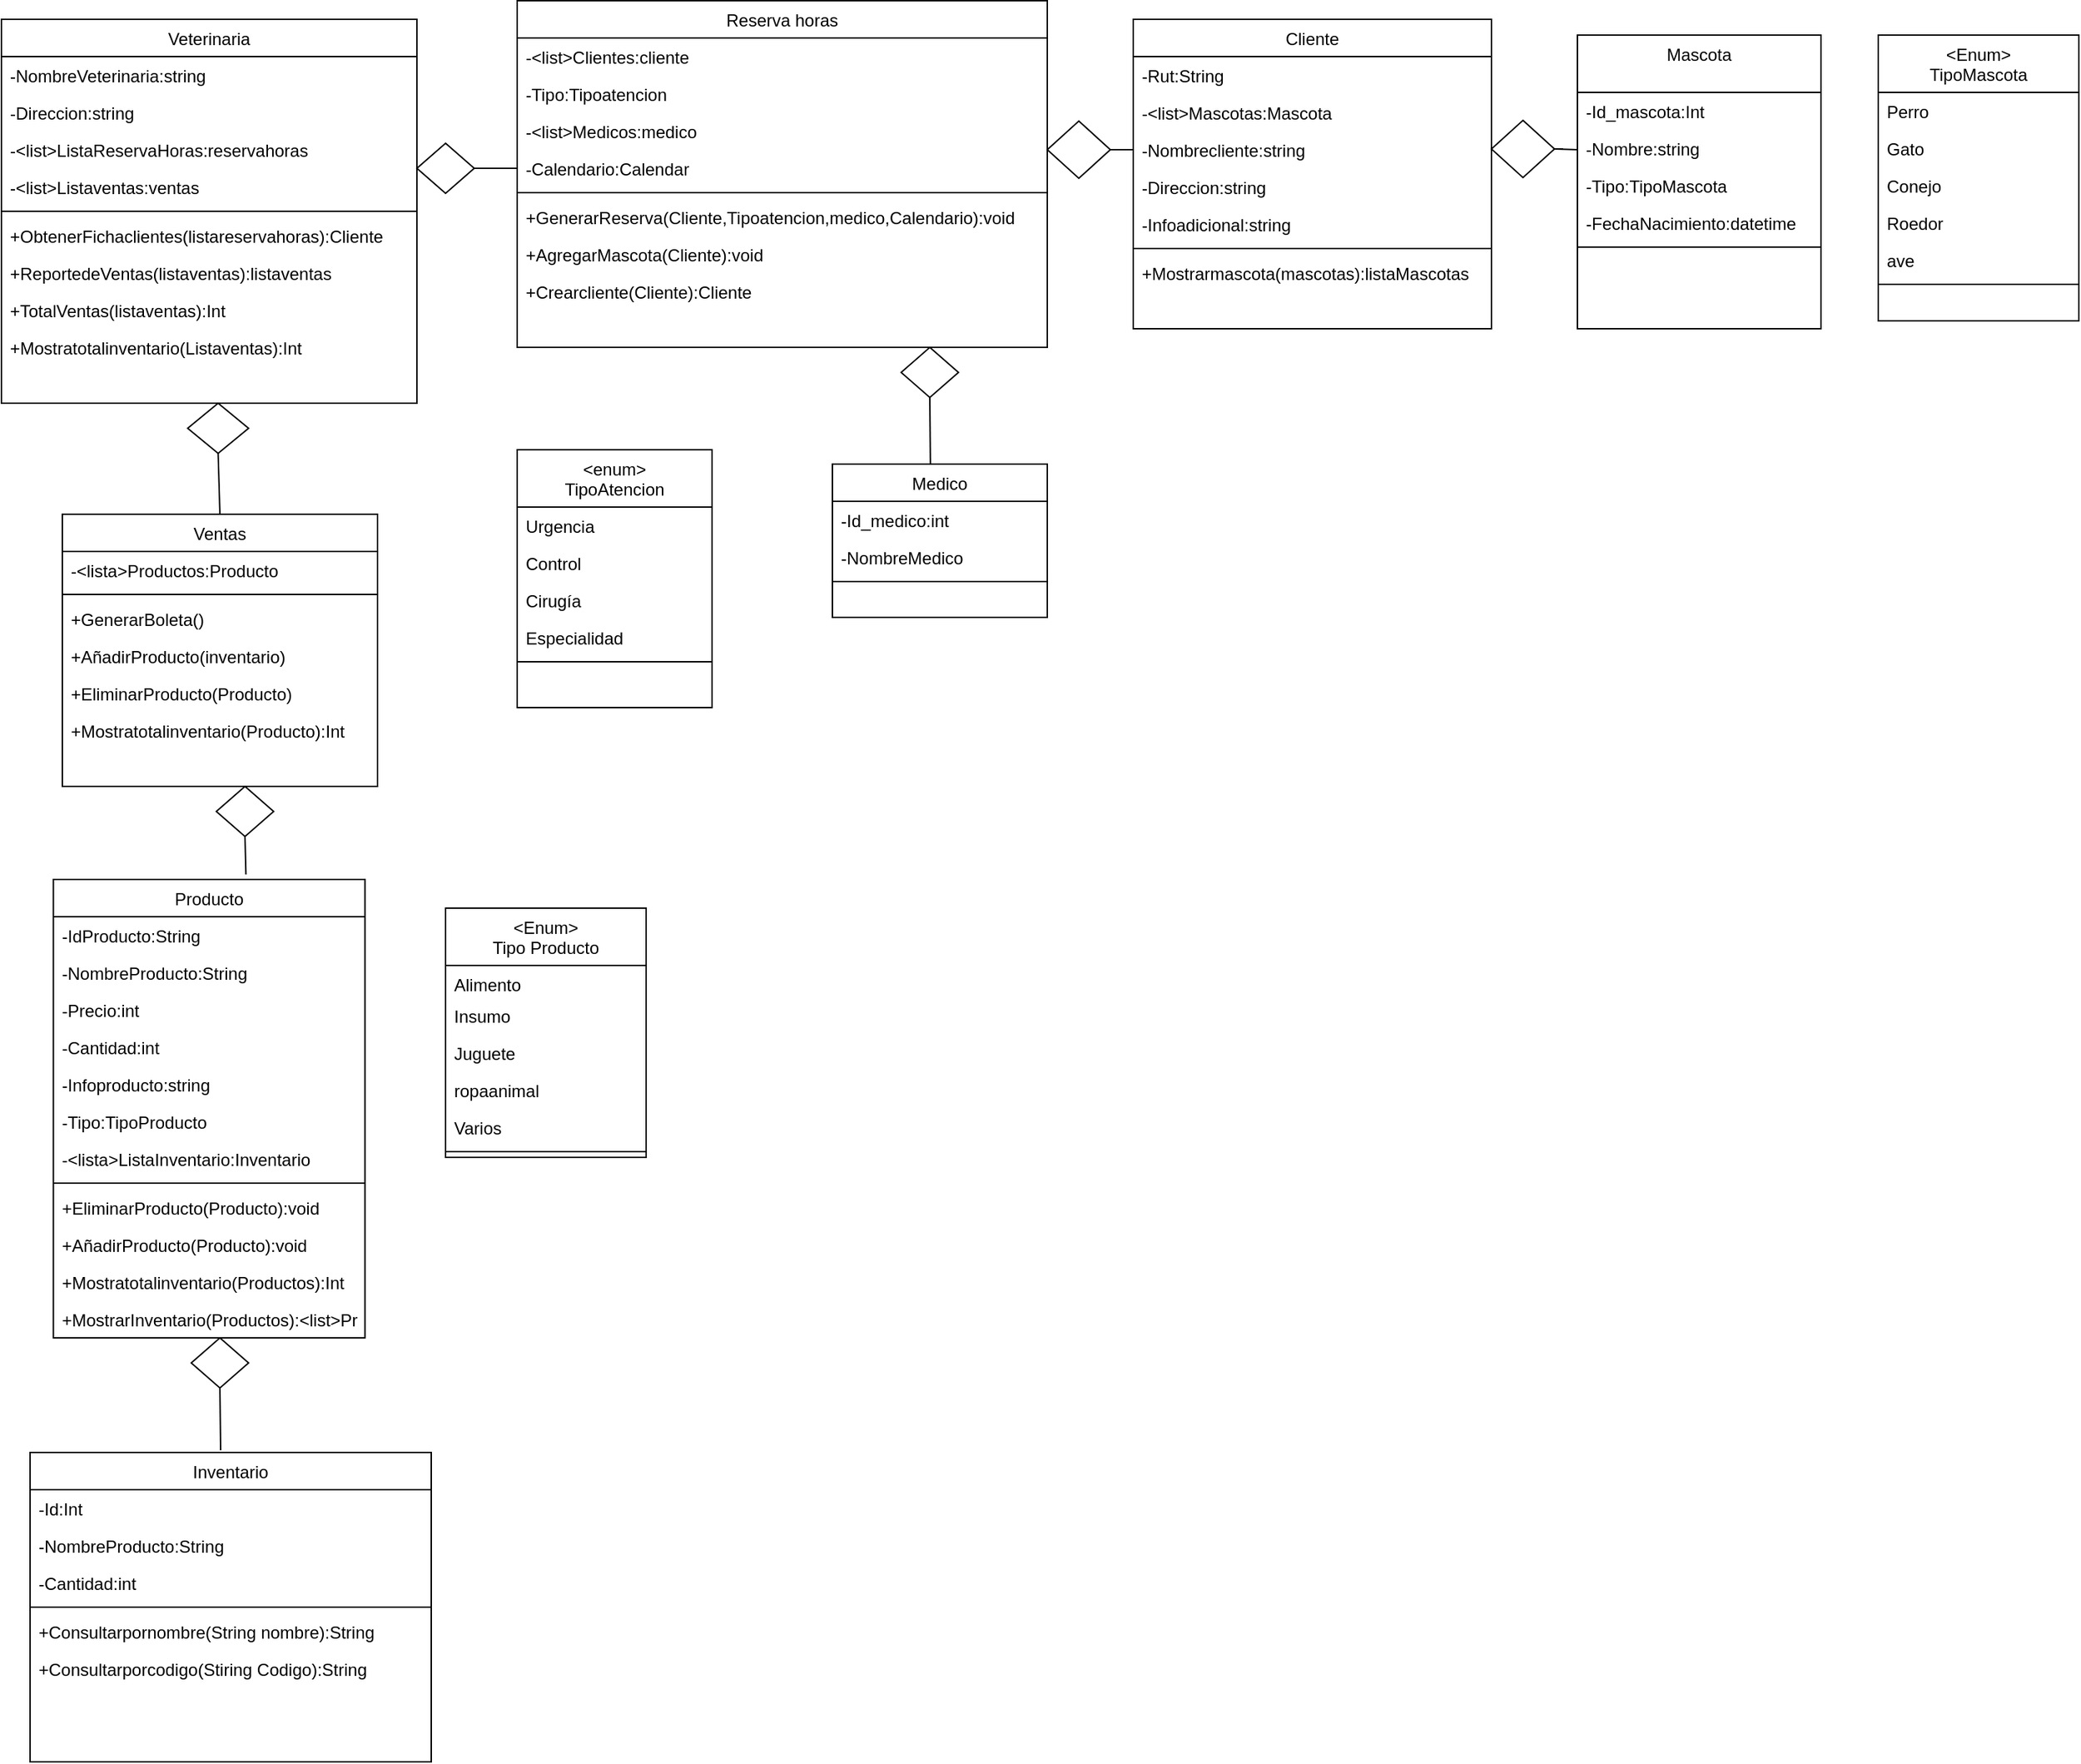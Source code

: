 <mxfile version="14.5.10" type="github">
  <diagram id="C5RBs43oDa-KdzZeNtuy" name="Page-1">
    <mxGraphModel dx="2500" dy="931" grid="1" gridSize="10" guides="1" tooltips="1" connect="1" arrows="1" fold="1" page="1" pageScale="1" pageWidth="827" pageHeight="1169" math="0" shadow="0">
      <root>
        <mxCell id="WIyWlLk6GJQsqaUBKTNV-0" />
        <mxCell id="WIyWlLk6GJQsqaUBKTNV-1" parent="WIyWlLk6GJQsqaUBKTNV-0" />
        <mxCell id="zkfFHV4jXpPFQw0GAbJ--17" value="Inventario" style="swimlane;fontStyle=0;align=center;verticalAlign=top;childLayout=stackLayout;horizontal=1;startSize=26;horizontalStack=0;resizeParent=1;resizeLast=0;collapsible=1;marginBottom=0;rounded=0;shadow=0;strokeWidth=1;" parent="WIyWlLk6GJQsqaUBKTNV-1" vertex="1">
          <mxGeometry x="-270" y="1020" width="280" height="216" as="geometry">
            <mxRectangle x="550" y="140" width="160" height="26" as="alternateBounds" />
          </mxGeometry>
        </mxCell>
        <mxCell id="Y-iIQc1QIP6CNmH4WDU5-37" value="-Id:Int&#xa;&#xa;&#xa;" style="text;align=left;verticalAlign=top;spacingLeft=4;spacingRight=4;overflow=hidden;rotatable=0;points=[[0,0.5],[1,0.5]];portConstraint=eastwest;" vertex="1" parent="zkfFHV4jXpPFQw0GAbJ--17">
          <mxGeometry y="26" width="280" height="26" as="geometry" />
        </mxCell>
        <mxCell id="pAXLsdDcCpIBpQRC8wqV-13" value="-NombreProducto:String&#xa;&#xa;&#xa;" style="text;align=left;verticalAlign=top;spacingLeft=4;spacingRight=4;overflow=hidden;rotatable=0;points=[[0,0.5],[1,0.5]];portConstraint=eastwest;" parent="zkfFHV4jXpPFQw0GAbJ--17" vertex="1">
          <mxGeometry y="52" width="280" height="26" as="geometry" />
        </mxCell>
        <mxCell id="Y-iIQc1QIP6CNmH4WDU5-36" value="-Cantidad:int&#xa;&#xa;&#xa;" style="text;align=left;verticalAlign=top;spacingLeft=4;spacingRight=4;overflow=hidden;rotatable=0;points=[[0,0.5],[1,0.5]];portConstraint=eastwest;" vertex="1" parent="zkfFHV4jXpPFQw0GAbJ--17">
          <mxGeometry y="78" width="280" height="26" as="geometry" />
        </mxCell>
        <mxCell id="zkfFHV4jXpPFQw0GAbJ--23" value="" style="line;html=1;strokeWidth=1;align=left;verticalAlign=middle;spacingTop=-1;spacingLeft=3;spacingRight=3;rotatable=0;labelPosition=right;points=[];portConstraint=eastwest;" parent="zkfFHV4jXpPFQw0GAbJ--17" vertex="1">
          <mxGeometry y="104" width="280" height="8" as="geometry" />
        </mxCell>
        <mxCell id="Y-iIQc1QIP6CNmH4WDU5-6" value="+Consultarpornombre(String nombre):String" style="text;align=left;verticalAlign=top;spacingLeft=4;spacingRight=4;overflow=hidden;rotatable=0;points=[[0,0.5],[1,0.5]];portConstraint=eastwest;" vertex="1" parent="zkfFHV4jXpPFQw0GAbJ--17">
          <mxGeometry y="112" width="280" height="26" as="geometry" />
        </mxCell>
        <mxCell id="Y-iIQc1QIP6CNmH4WDU5-7" value="+Consultarporcodigo(Stiring Codigo):String" style="text;align=left;verticalAlign=top;spacingLeft=4;spacingRight=4;overflow=hidden;rotatable=0;points=[[0,0.5],[1,0.5]];portConstraint=eastwest;" vertex="1" parent="zkfFHV4jXpPFQw0GAbJ--17">
          <mxGeometry y="138" width="280" height="26" as="geometry" />
        </mxCell>
        <mxCell id="pAXLsdDcCpIBpQRC8wqV-14" value="&lt;Enum&gt;&#xa;TipoMascota" style="swimlane;fontStyle=0;align=center;verticalAlign=top;childLayout=stackLayout;horizontal=1;startSize=40;horizontalStack=0;resizeParent=1;resizeLast=0;collapsible=1;marginBottom=0;rounded=0;shadow=0;strokeWidth=1;" parent="WIyWlLk6GJQsqaUBKTNV-1" vertex="1">
          <mxGeometry x="1020" y="30.5" width="140" height="199.5" as="geometry">
            <mxRectangle x="550" y="140" width="160" height="26" as="alternateBounds" />
          </mxGeometry>
        </mxCell>
        <mxCell id="pAXLsdDcCpIBpQRC8wqV-24" value="Perro" style="text;align=left;verticalAlign=top;spacingLeft=4;spacingRight=4;overflow=hidden;rotatable=0;points=[[0,0.5],[1,0.5]];portConstraint=eastwest;" parent="pAXLsdDcCpIBpQRC8wqV-14" vertex="1">
          <mxGeometry y="40" width="140" height="26" as="geometry" />
        </mxCell>
        <mxCell id="pAXLsdDcCpIBpQRC8wqV-25" value="Gato" style="text;align=left;verticalAlign=top;spacingLeft=4;spacingRight=4;overflow=hidden;rotatable=0;points=[[0,0.5],[1,0.5]];portConstraint=eastwest;" parent="pAXLsdDcCpIBpQRC8wqV-14" vertex="1">
          <mxGeometry y="66" width="140" height="26" as="geometry" />
        </mxCell>
        <mxCell id="pAXLsdDcCpIBpQRC8wqV-26" value="Conejo" style="text;align=left;verticalAlign=top;spacingLeft=4;spacingRight=4;overflow=hidden;rotatable=0;points=[[0,0.5],[1,0.5]];portConstraint=eastwest;" parent="pAXLsdDcCpIBpQRC8wqV-14" vertex="1">
          <mxGeometry y="92" width="140" height="26" as="geometry" />
        </mxCell>
        <mxCell id="pAXLsdDcCpIBpQRC8wqV-27" value="Roedor" style="text;align=left;verticalAlign=top;spacingLeft=4;spacingRight=4;overflow=hidden;rotatable=0;points=[[0,0.5],[1,0.5]];portConstraint=eastwest;" parent="pAXLsdDcCpIBpQRC8wqV-14" vertex="1">
          <mxGeometry y="118" width="140" height="26" as="geometry" />
        </mxCell>
        <mxCell id="pAXLsdDcCpIBpQRC8wqV-28" value="ave" style="text;align=left;verticalAlign=top;spacingLeft=4;spacingRight=4;overflow=hidden;rotatable=0;points=[[0,0.5],[1,0.5]];portConstraint=eastwest;" parent="pAXLsdDcCpIBpQRC8wqV-14" vertex="1">
          <mxGeometry y="144" width="140" height="26" as="geometry" />
        </mxCell>
        <mxCell id="pAXLsdDcCpIBpQRC8wqV-21" value="" style="line;html=1;strokeWidth=1;align=left;verticalAlign=middle;spacingTop=-1;spacingLeft=3;spacingRight=3;rotatable=0;labelPosition=right;points=[];portConstraint=eastwest;" parent="pAXLsdDcCpIBpQRC8wqV-14" vertex="1">
          <mxGeometry y="170" width="140" height="8" as="geometry" />
        </mxCell>
        <mxCell id="pAXLsdDcCpIBpQRC8wqV-29" value="Veterinaria" style="swimlane;fontStyle=0;align=center;verticalAlign=top;childLayout=stackLayout;horizontal=1;startSize=26;horizontalStack=0;resizeParent=1;resizeLast=0;collapsible=1;marginBottom=0;rounded=0;shadow=0;strokeWidth=1;" parent="WIyWlLk6GJQsqaUBKTNV-1" vertex="1">
          <mxGeometry x="-290" y="19.5" width="290" height="268" as="geometry">
            <mxRectangle x="550" y="140" width="160" height="26" as="alternateBounds" />
          </mxGeometry>
        </mxCell>
        <mxCell id="pAXLsdDcCpIBpQRC8wqV-30" value="-NombreVeterinaria:string" style="text;align=left;verticalAlign=top;spacingLeft=4;spacingRight=4;overflow=hidden;rotatable=0;points=[[0,0.5],[1,0.5]];portConstraint=eastwest;" parent="pAXLsdDcCpIBpQRC8wqV-29" vertex="1">
          <mxGeometry y="26" width="290" height="26" as="geometry" />
        </mxCell>
        <mxCell id="pAXLsdDcCpIBpQRC8wqV-34" value="-Direccion:string" style="text;align=left;verticalAlign=top;spacingLeft=4;spacingRight=4;overflow=hidden;rotatable=0;points=[[0,0.5],[1,0.5]];portConstraint=eastwest;rounded=0;shadow=0;html=0;" parent="pAXLsdDcCpIBpQRC8wqV-29" vertex="1">
          <mxGeometry y="52" width="290" height="26" as="geometry" />
        </mxCell>
        <mxCell id="Laql4It3-vyIXYwrqMl--0" value="-&lt;list&gt;ListaReservaHoras:reservahoras" style="text;align=left;verticalAlign=top;spacingLeft=4;spacingRight=4;overflow=hidden;rotatable=0;points=[[0,0.5],[1,0.5]];portConstraint=eastwest;" parent="pAXLsdDcCpIBpQRC8wqV-29" vertex="1">
          <mxGeometry y="78" width="290" height="26" as="geometry" />
        </mxCell>
        <mxCell id="Y-iIQc1QIP6CNmH4WDU5-12" value="-&lt;list&gt;Listaventas:ventas" style="text;align=left;verticalAlign=top;spacingLeft=4;spacingRight=4;overflow=hidden;rotatable=0;points=[[0,0.5],[1,0.5]];portConstraint=eastwest;" vertex="1" parent="pAXLsdDcCpIBpQRC8wqV-29">
          <mxGeometry y="104" width="290" height="26" as="geometry" />
        </mxCell>
        <mxCell id="pAXLsdDcCpIBpQRC8wqV-36" value="" style="line;html=1;strokeWidth=1;align=left;verticalAlign=middle;spacingTop=-1;spacingLeft=3;spacingRight=3;rotatable=0;labelPosition=right;points=[];portConstraint=eastwest;" parent="pAXLsdDcCpIBpQRC8wqV-29" vertex="1">
          <mxGeometry y="130" width="290" height="8" as="geometry" />
        </mxCell>
        <mxCell id="pAXLsdDcCpIBpQRC8wqV-37" value="+ObtenerFichaclientes(listareservahoras):Cliente" style="text;align=left;verticalAlign=top;spacingLeft=4;spacingRight=4;overflow=hidden;rotatable=0;points=[[0,0.5],[1,0.5]];portConstraint=eastwest;" parent="pAXLsdDcCpIBpQRC8wqV-29" vertex="1">
          <mxGeometry y="138" width="290" height="26" as="geometry" />
        </mxCell>
        <mxCell id="pAXLsdDcCpIBpQRC8wqV-38" value="+ReportedeVentas(listaventas):listaventas" style="text;align=left;verticalAlign=top;spacingLeft=4;spacingRight=4;overflow=hidden;rotatable=0;points=[[0,0.5],[1,0.5]];portConstraint=eastwest;" parent="pAXLsdDcCpIBpQRC8wqV-29" vertex="1">
          <mxGeometry y="164" width="290" height="26" as="geometry" />
        </mxCell>
        <mxCell id="Y-iIQc1QIP6CNmH4WDU5-21" value="+TotalVentas(listaventas):Int" style="text;align=left;verticalAlign=top;spacingLeft=4;spacingRight=4;overflow=hidden;rotatable=0;points=[[0,0.5],[1,0.5]];portConstraint=eastwest;" vertex="1" parent="pAXLsdDcCpIBpQRC8wqV-29">
          <mxGeometry y="190" width="290" height="26" as="geometry" />
        </mxCell>
        <mxCell id="Y-iIQc1QIP6CNmH4WDU5-24" value="+Mostratotalinventario(Listaventas):Int " style="text;align=left;verticalAlign=top;spacingLeft=4;spacingRight=4;overflow=hidden;rotatable=0;points=[[0,0.5],[1,0.5]];portConstraint=eastwest;" vertex="1" parent="pAXLsdDcCpIBpQRC8wqV-29">
          <mxGeometry y="216" width="290" height="26" as="geometry" />
        </mxCell>
        <mxCell id="pAXLsdDcCpIBpQRC8wqV-39" value="Cliente" style="swimlane;fontStyle=0;align=center;verticalAlign=top;childLayout=stackLayout;horizontal=1;startSize=26;horizontalStack=0;resizeParent=1;resizeLast=0;collapsible=1;marginBottom=0;rounded=0;shadow=0;strokeWidth=1;" parent="WIyWlLk6GJQsqaUBKTNV-1" vertex="1">
          <mxGeometry x="500" y="19.5" width="250" height="216" as="geometry">
            <mxRectangle x="550" y="140" width="160" height="26" as="alternateBounds" />
          </mxGeometry>
        </mxCell>
        <mxCell id="pAXLsdDcCpIBpQRC8wqV-42" value="-Rut:String" style="text;align=left;verticalAlign=top;spacingLeft=4;spacingRight=4;overflow=hidden;rotatable=0;points=[[0,0.5],[1,0.5]];portConstraint=eastwest;rounded=0;shadow=0;html=0;" parent="pAXLsdDcCpIBpQRC8wqV-39" vertex="1">
          <mxGeometry y="26" width="250" height="26" as="geometry" />
        </mxCell>
        <mxCell id="pAXLsdDcCpIBpQRC8wqV-41" value="-&lt;list&gt;Mascotas:Mascota" style="text;align=left;verticalAlign=top;spacingLeft=4;spacingRight=4;overflow=hidden;rotatable=0;points=[[0,0.5],[1,0.5]];portConstraint=eastwest;" parent="pAXLsdDcCpIBpQRC8wqV-39" vertex="1">
          <mxGeometry y="52" width="250" height="26" as="geometry" />
        </mxCell>
        <mxCell id="pAXLsdDcCpIBpQRC8wqV-40" value="-Nombrecliente:string" style="text;align=left;verticalAlign=top;spacingLeft=4;spacingRight=4;overflow=hidden;rotatable=0;points=[[0,0.5],[1,0.5]];portConstraint=eastwest;" parent="pAXLsdDcCpIBpQRC8wqV-39" vertex="1">
          <mxGeometry y="78" width="250" height="26" as="geometry" />
        </mxCell>
        <mxCell id="pAXLsdDcCpIBpQRC8wqV-44" value="-Direccion:string" style="text;align=left;verticalAlign=top;spacingLeft=4;spacingRight=4;overflow=hidden;rotatable=0;points=[[0,0.5],[1,0.5]];portConstraint=eastwest;rounded=0;shadow=0;html=0;" parent="pAXLsdDcCpIBpQRC8wqV-39" vertex="1">
          <mxGeometry y="104" width="250" height="26" as="geometry" />
        </mxCell>
        <mxCell id="pAXLsdDcCpIBpQRC8wqV-45" value="-Infoadicional:string" style="text;align=left;verticalAlign=top;spacingLeft=4;spacingRight=4;overflow=hidden;rotatable=0;points=[[0,0.5],[1,0.5]];portConstraint=eastwest;rounded=0;shadow=0;html=0;" parent="pAXLsdDcCpIBpQRC8wqV-39" vertex="1">
          <mxGeometry y="130" width="250" height="26" as="geometry" />
        </mxCell>
        <mxCell id="pAXLsdDcCpIBpQRC8wqV-46" value="" style="line;html=1;strokeWidth=1;align=left;verticalAlign=middle;spacingTop=-1;spacingLeft=3;spacingRight=3;rotatable=0;labelPosition=right;points=[];portConstraint=eastwest;" parent="pAXLsdDcCpIBpQRC8wqV-39" vertex="1">
          <mxGeometry y="156" width="250" height="8" as="geometry" />
        </mxCell>
        <mxCell id="pAXLsdDcCpIBpQRC8wqV-48" value="+Mostrarmascota(mascotas):listaMascotas" style="text;align=left;verticalAlign=top;spacingLeft=4;spacingRight=4;overflow=hidden;rotatable=0;points=[[0,0.5],[1,0.5]];portConstraint=eastwest;" parent="pAXLsdDcCpIBpQRC8wqV-39" vertex="1">
          <mxGeometry y="164" width="250" height="26" as="geometry" />
        </mxCell>
        <mxCell id="pAXLsdDcCpIBpQRC8wqV-52" value="Mascota" style="swimlane;fontStyle=0;align=center;verticalAlign=top;childLayout=stackLayout;horizontal=1;startSize=40;horizontalStack=0;resizeParent=1;resizeLast=0;collapsible=1;marginBottom=0;rounded=0;shadow=0;strokeWidth=1;" parent="WIyWlLk6GJQsqaUBKTNV-1" vertex="1">
          <mxGeometry x="810" y="30.5" width="170" height="205" as="geometry">
            <mxRectangle x="550" y="140" width="160" height="26" as="alternateBounds" />
          </mxGeometry>
        </mxCell>
        <mxCell id="Y-iIQc1QIP6CNmH4WDU5-19" value="-Id_mascota:Int" style="text;align=left;verticalAlign=top;spacingLeft=4;spacingRight=4;overflow=hidden;rotatable=0;points=[[0,0.5],[1,0.5]];portConstraint=eastwest;" vertex="1" parent="pAXLsdDcCpIBpQRC8wqV-52">
          <mxGeometry y="40" width="170" height="26" as="geometry" />
        </mxCell>
        <mxCell id="pAXLsdDcCpIBpQRC8wqV-53" value="-Nombre:string" style="text;align=left;verticalAlign=top;spacingLeft=4;spacingRight=4;overflow=hidden;rotatable=0;points=[[0,0.5],[1,0.5]];portConstraint=eastwest;" parent="pAXLsdDcCpIBpQRC8wqV-52" vertex="1">
          <mxGeometry y="66" width="170" height="26" as="geometry" />
        </mxCell>
        <mxCell id="pAXLsdDcCpIBpQRC8wqV-54" value="-Tipo:TipoMascota" style="text;align=left;verticalAlign=top;spacingLeft=4;spacingRight=4;overflow=hidden;rotatable=0;points=[[0,0.5],[1,0.5]];portConstraint=eastwest;" parent="pAXLsdDcCpIBpQRC8wqV-52" vertex="1">
          <mxGeometry y="92" width="170" height="26" as="geometry" />
        </mxCell>
        <mxCell id="pAXLsdDcCpIBpQRC8wqV-56" value="-FechaNacimiento:datetime" style="text;align=left;verticalAlign=top;spacingLeft=4;spacingRight=4;overflow=hidden;rotatable=0;points=[[0,0.5],[1,0.5]];portConstraint=eastwest;" parent="pAXLsdDcCpIBpQRC8wqV-52" vertex="1">
          <mxGeometry y="118" width="170" height="26" as="geometry" />
        </mxCell>
        <mxCell id="pAXLsdDcCpIBpQRC8wqV-58" value="" style="line;html=1;strokeWidth=1;align=left;verticalAlign=middle;spacingTop=-1;spacingLeft=3;spacingRight=3;rotatable=0;labelPosition=right;points=[];portConstraint=eastwest;" parent="pAXLsdDcCpIBpQRC8wqV-52" vertex="1">
          <mxGeometry y="144" width="170" height="8" as="geometry" />
        </mxCell>
        <mxCell id="9S0mu8tdKpRcVwKUyl3U-0" value="" style="rhombus;whiteSpace=wrap;html=1;" parent="WIyWlLk6GJQsqaUBKTNV-1" vertex="1">
          <mxGeometry x="-160" y="287.5" width="42.5" height="35" as="geometry" />
        </mxCell>
        <mxCell id="9S0mu8tdKpRcVwKUyl3U-2" value="" style="endArrow=none;html=1;entryX=0.5;entryY=1;entryDx=0;entryDy=0;exitX=0.5;exitY=0;exitDx=0;exitDy=0;" parent="WIyWlLk6GJQsqaUBKTNV-1" target="9S0mu8tdKpRcVwKUyl3U-0" edge="1" source="Laql4It3-vyIXYwrqMl--5">
          <mxGeometry width="50" height="50" relative="1" as="geometry">
            <mxPoint x="95" y="310" as="sourcePoint" />
            <mxPoint x="150" y="310" as="targetPoint" />
          </mxGeometry>
        </mxCell>
        <mxCell id="9S0mu8tdKpRcVwKUyl3U-3" value="Producto" style="swimlane;fontStyle=0;align=center;verticalAlign=top;childLayout=stackLayout;horizontal=1;startSize=26;horizontalStack=0;resizeParent=1;resizeLast=0;collapsible=1;marginBottom=0;rounded=0;shadow=0;strokeWidth=1;" parent="WIyWlLk6GJQsqaUBKTNV-1" vertex="1">
          <mxGeometry x="-253.75" y="620" width="217.5" height="320" as="geometry">
            <mxRectangle x="550" y="140" width="160" height="26" as="alternateBounds" />
          </mxGeometry>
        </mxCell>
        <mxCell id="9S0mu8tdKpRcVwKUyl3U-4" value="-IdProducto:String" style="text;align=left;verticalAlign=top;spacingLeft=4;spacingRight=4;overflow=hidden;rotatable=0;points=[[0,0.5],[1,0.5]];portConstraint=eastwest;" parent="9S0mu8tdKpRcVwKUyl3U-3" vertex="1">
          <mxGeometry y="26" width="217.5" height="26" as="geometry" />
        </mxCell>
        <mxCell id="9S0mu8tdKpRcVwKUyl3U-10" value="-NombreProducto:String" style="text;align=left;verticalAlign=top;spacingLeft=4;spacingRight=4;overflow=hidden;rotatable=0;points=[[0,0.5],[1,0.5]];portConstraint=eastwest;" parent="9S0mu8tdKpRcVwKUyl3U-3" vertex="1">
          <mxGeometry y="52" width="217.5" height="26" as="geometry" />
        </mxCell>
        <mxCell id="Laql4It3-vyIXYwrqMl--9" value="-Precio:int" style="text;align=left;verticalAlign=top;spacingLeft=4;spacingRight=4;overflow=hidden;rotatable=0;points=[[0,0.5],[1,0.5]];portConstraint=eastwest;" parent="9S0mu8tdKpRcVwKUyl3U-3" vertex="1">
          <mxGeometry y="78" width="217.5" height="26" as="geometry" />
        </mxCell>
        <mxCell id="9S0mu8tdKpRcVwKUyl3U-11" value="-Cantidad:int" style="text;align=left;verticalAlign=top;spacingLeft=4;spacingRight=4;overflow=hidden;rotatable=0;points=[[0,0.5],[1,0.5]];portConstraint=eastwest;" parent="9S0mu8tdKpRcVwKUyl3U-3" vertex="1">
          <mxGeometry y="104" width="217.5" height="26" as="geometry" />
        </mxCell>
        <mxCell id="9S0mu8tdKpRcVwKUyl3U-27" value="-Infoproducto:string" style="text;align=left;verticalAlign=top;spacingLeft=4;spacingRight=4;overflow=hidden;rotatable=0;points=[[0,0.5],[1,0.5]];portConstraint=eastwest;" parent="9S0mu8tdKpRcVwKUyl3U-3" vertex="1">
          <mxGeometry y="130" width="217.5" height="26" as="geometry" />
        </mxCell>
        <mxCell id="9S0mu8tdKpRcVwKUyl3U-12" value="-Tipo:TipoProducto" style="text;align=left;verticalAlign=top;spacingLeft=4;spacingRight=4;overflow=hidden;rotatable=0;points=[[0,0.5],[1,0.5]];portConstraint=eastwest;" parent="9S0mu8tdKpRcVwKUyl3U-3" vertex="1">
          <mxGeometry y="156" width="217.5" height="26" as="geometry" />
        </mxCell>
        <mxCell id="Y-iIQc1QIP6CNmH4WDU5-26" value="-&lt;lista&gt;ListaInventario:Inventario" style="text;align=left;verticalAlign=top;spacingLeft=4;spacingRight=4;overflow=hidden;rotatable=0;points=[[0,0.5],[1,0.5]];portConstraint=eastwest;" vertex="1" parent="9S0mu8tdKpRcVwKUyl3U-3">
          <mxGeometry y="182" width="217.5" height="26" as="geometry" />
        </mxCell>
        <mxCell id="9S0mu8tdKpRcVwKUyl3U-5" value="" style="line;html=1;strokeWidth=1;align=left;verticalAlign=middle;spacingTop=-1;spacingLeft=3;spacingRight=3;rotatable=0;labelPosition=right;points=[];portConstraint=eastwest;" parent="9S0mu8tdKpRcVwKUyl3U-3" vertex="1">
          <mxGeometry y="208" width="217.5" height="8" as="geometry" />
        </mxCell>
        <mxCell id="Y-iIQc1QIP6CNmH4WDU5-27" value="+EliminarProducto(Producto):void" style="text;align=left;verticalAlign=top;spacingLeft=4;spacingRight=4;overflow=hidden;rotatable=0;points=[[0,0.5],[1,0.5]];portConstraint=eastwest;" vertex="1" parent="9S0mu8tdKpRcVwKUyl3U-3">
          <mxGeometry y="216" width="217.5" height="26" as="geometry" />
        </mxCell>
        <mxCell id="Y-iIQc1QIP6CNmH4WDU5-28" value="+AñadirProducto(Producto):void" style="text;align=left;verticalAlign=top;spacingLeft=4;spacingRight=4;overflow=hidden;rotatable=0;points=[[0,0.5],[1,0.5]];portConstraint=eastwest;" vertex="1" parent="9S0mu8tdKpRcVwKUyl3U-3">
          <mxGeometry y="242" width="217.5" height="26" as="geometry" />
        </mxCell>
        <mxCell id="Y-iIQc1QIP6CNmH4WDU5-38" value="+Mostratotalinventario(Productos):Int " style="text;align=left;verticalAlign=top;spacingLeft=4;spacingRight=4;overflow=hidden;rotatable=0;points=[[0,0.5],[1,0.5]];portConstraint=eastwest;" vertex="1" parent="9S0mu8tdKpRcVwKUyl3U-3">
          <mxGeometry y="268" width="217.5" height="26" as="geometry" />
        </mxCell>
        <mxCell id="Y-iIQc1QIP6CNmH4WDU5-8" value="+MostrarInventario(Productos):&lt;list&gt;Productos" style="text;align=left;verticalAlign=top;spacingLeft=4;spacingRight=4;overflow=hidden;rotatable=0;points=[[0,0.5],[1,0.5]];portConstraint=eastwest;" vertex="1" parent="9S0mu8tdKpRcVwKUyl3U-3">
          <mxGeometry y="294" width="217.5" height="26" as="geometry" />
        </mxCell>
        <mxCell id="9S0mu8tdKpRcVwKUyl3U-7" value="" style="rhombus;whiteSpace=wrap;html=1;" parent="WIyWlLk6GJQsqaUBKTNV-1" vertex="1">
          <mxGeometry y="106" width="40" height="35" as="geometry" />
        </mxCell>
        <mxCell id="9S0mu8tdKpRcVwKUyl3U-9" value="" style="endArrow=none;html=1;exitX=1;exitY=0.5;exitDx=0;exitDy=0;entryX=0;entryY=0.5;entryDx=0;entryDy=0;" parent="WIyWlLk6GJQsqaUBKTNV-1" source="9S0mu8tdKpRcVwKUyl3U-7" edge="1" target="9S0mu8tdKpRcVwKUyl3U-58">
          <mxGeometry width="50" height="50" relative="1" as="geometry">
            <mxPoint x="230" y="160" as="sourcePoint" />
            <mxPoint x="290" y="123.5" as="targetPoint" />
          </mxGeometry>
        </mxCell>
        <mxCell id="9S0mu8tdKpRcVwKUyl3U-13" value="" style="rhombus;whiteSpace=wrap;html=1;" parent="WIyWlLk6GJQsqaUBKTNV-1" vertex="1">
          <mxGeometry x="-140" y="555" width="40" height="35" as="geometry" />
        </mxCell>
        <mxCell id="9S0mu8tdKpRcVwKUyl3U-18" value="&lt;Enum&gt;&#xa;Tipo Producto" style="swimlane;fontStyle=0;align=center;verticalAlign=top;childLayout=stackLayout;horizontal=1;startSize=40;horizontalStack=0;resizeParent=1;resizeLast=0;collapsible=1;marginBottom=0;rounded=0;shadow=0;strokeWidth=1;" parent="WIyWlLk6GJQsqaUBKTNV-1" vertex="1">
          <mxGeometry x="20" y="640" width="140" height="174" as="geometry">
            <mxRectangle x="550" y="140" width="160" height="26" as="alternateBounds" />
          </mxGeometry>
        </mxCell>
        <mxCell id="9S0mu8tdKpRcVwKUyl3U-20" value="Alimento" style="text;align=left;verticalAlign=top;spacingLeft=4;spacingRight=4;overflow=hidden;rotatable=0;points=[[0,0.5],[1,0.5]];portConstraint=eastwest;" parent="9S0mu8tdKpRcVwKUyl3U-18" vertex="1">
          <mxGeometry y="40" width="140" height="22" as="geometry" />
        </mxCell>
        <mxCell id="9S0mu8tdKpRcVwKUyl3U-21" value="Insumo" style="text;align=left;verticalAlign=top;spacingLeft=4;spacingRight=4;overflow=hidden;rotatable=0;points=[[0,0.5],[1,0.5]];portConstraint=eastwest;" parent="9S0mu8tdKpRcVwKUyl3U-18" vertex="1">
          <mxGeometry y="62" width="140" height="26" as="geometry" />
        </mxCell>
        <mxCell id="9S0mu8tdKpRcVwKUyl3U-22" value="Juguete" style="text;align=left;verticalAlign=top;spacingLeft=4;spacingRight=4;overflow=hidden;rotatable=0;points=[[0,0.5],[1,0.5]];portConstraint=eastwest;" parent="9S0mu8tdKpRcVwKUyl3U-18" vertex="1">
          <mxGeometry y="88" width="140" height="26" as="geometry" />
        </mxCell>
        <mxCell id="9S0mu8tdKpRcVwKUyl3U-23" value="ropaanimal&#xa;" style="text;align=left;verticalAlign=top;spacingLeft=4;spacingRight=4;overflow=hidden;rotatable=0;points=[[0,0.5],[1,0.5]];portConstraint=eastwest;" parent="9S0mu8tdKpRcVwKUyl3U-18" vertex="1">
          <mxGeometry y="114" width="140" height="26" as="geometry" />
        </mxCell>
        <mxCell id="Laql4It3-vyIXYwrqMl--10" value="Varios" style="text;align=left;verticalAlign=top;spacingLeft=4;spacingRight=4;overflow=hidden;rotatable=0;points=[[0,0.5],[1,0.5]];portConstraint=eastwest;" parent="9S0mu8tdKpRcVwKUyl3U-18" vertex="1">
          <mxGeometry y="140" width="140" height="26" as="geometry" />
        </mxCell>
        <mxCell id="9S0mu8tdKpRcVwKUyl3U-24" value="" style="line;html=1;strokeWidth=1;align=left;verticalAlign=middle;spacingTop=-1;spacingLeft=3;spacingRight=3;rotatable=0;labelPosition=right;points=[];portConstraint=eastwest;" parent="9S0mu8tdKpRcVwKUyl3U-18" vertex="1">
          <mxGeometry y="166" width="140" height="8" as="geometry" />
        </mxCell>
        <mxCell id="9S0mu8tdKpRcVwKUyl3U-28" value="Reserva horas" style="swimlane;fontStyle=0;align=center;verticalAlign=top;childLayout=stackLayout;horizontal=1;startSize=26;horizontalStack=0;resizeParent=1;resizeLast=0;collapsible=1;marginBottom=0;rounded=0;shadow=0;strokeWidth=1;" parent="WIyWlLk6GJQsqaUBKTNV-1" vertex="1">
          <mxGeometry x="70" y="6.5" width="370" height="242" as="geometry">
            <mxRectangle x="550" y="140" width="160" height="26" as="alternateBounds" />
          </mxGeometry>
        </mxCell>
        <mxCell id="9S0mu8tdKpRcVwKUyl3U-29" value="-&lt;list&gt;Clientes:cliente" style="text;align=left;verticalAlign=top;spacingLeft=4;spacingRight=4;overflow=hidden;rotatable=0;points=[[0,0.5],[1,0.5]];portConstraint=eastwest;" parent="9S0mu8tdKpRcVwKUyl3U-28" vertex="1">
          <mxGeometry y="26" width="370" height="26" as="geometry" />
        </mxCell>
        <mxCell id="9S0mu8tdKpRcVwKUyl3U-31" value="-Tipo:Tipoatencion" style="text;align=left;verticalAlign=top;spacingLeft=4;spacingRight=4;overflow=hidden;rotatable=0;points=[[0,0.5],[1,0.5]];portConstraint=eastwest;rounded=0;shadow=0;html=0;" parent="9S0mu8tdKpRcVwKUyl3U-28" vertex="1">
          <mxGeometry y="52" width="370" height="26" as="geometry" />
        </mxCell>
        <mxCell id="9S0mu8tdKpRcVwKUyl3U-32" value="-&lt;list&gt;Medicos:medico" style="text;align=left;verticalAlign=top;spacingLeft=4;spacingRight=4;overflow=hidden;rotatable=0;points=[[0,0.5],[1,0.5]];portConstraint=eastwest;rounded=0;shadow=0;html=0;" parent="9S0mu8tdKpRcVwKUyl3U-28" vertex="1">
          <mxGeometry y="78" width="370" height="26" as="geometry" />
        </mxCell>
        <mxCell id="9S0mu8tdKpRcVwKUyl3U-58" value="-Calendario:Calendar" style="text;align=left;verticalAlign=top;spacingLeft=4;spacingRight=4;overflow=hidden;rotatable=0;points=[[0,0.5],[1,0.5]];portConstraint=eastwest;rounded=0;shadow=0;html=0;" parent="9S0mu8tdKpRcVwKUyl3U-28" vertex="1">
          <mxGeometry y="104" width="370" height="26" as="geometry" />
        </mxCell>
        <mxCell id="9S0mu8tdKpRcVwKUyl3U-34" value="" style="line;html=1;strokeWidth=1;align=left;verticalAlign=middle;spacingTop=-1;spacingLeft=3;spacingRight=3;rotatable=0;labelPosition=right;points=[];portConstraint=eastwest;" parent="9S0mu8tdKpRcVwKUyl3U-28" vertex="1">
          <mxGeometry y="130" width="370" height="8" as="geometry" />
        </mxCell>
        <mxCell id="9S0mu8tdKpRcVwKUyl3U-35" value="+GenerarReserva(Cliente,Tipoatencion,medico,Calendario):void" style="text;align=left;verticalAlign=top;spacingLeft=4;spacingRight=4;overflow=hidden;rotatable=0;points=[[0,0.5],[1,0.5]];portConstraint=eastwest;" parent="9S0mu8tdKpRcVwKUyl3U-28" vertex="1">
          <mxGeometry y="138" width="370" height="26" as="geometry" />
        </mxCell>
        <mxCell id="9S0mu8tdKpRcVwKUyl3U-36" value="+AgregarMascota(Cliente):void" style="text;align=left;verticalAlign=top;spacingLeft=4;spacingRight=4;overflow=hidden;rotatable=0;points=[[0,0.5],[1,0.5]];portConstraint=eastwest;" parent="9S0mu8tdKpRcVwKUyl3U-28" vertex="1">
          <mxGeometry y="164" width="370" height="26" as="geometry" />
        </mxCell>
        <mxCell id="Y-iIQc1QIP6CNmH4WDU5-39" value="+Crearcliente(Cliente):Cliente" style="text;align=left;verticalAlign=top;spacingLeft=4;spacingRight=4;overflow=hidden;rotatable=0;points=[[0,0.5],[1,0.5]];portConstraint=eastwest;" vertex="1" parent="9S0mu8tdKpRcVwKUyl3U-28">
          <mxGeometry y="190" width="370" height="26" as="geometry" />
        </mxCell>
        <mxCell id="9S0mu8tdKpRcVwKUyl3U-37" value="Medico" style="swimlane;fontStyle=0;align=center;verticalAlign=top;childLayout=stackLayout;horizontal=1;startSize=26;horizontalStack=0;resizeParent=1;resizeLast=0;collapsible=1;marginBottom=0;rounded=0;shadow=0;strokeWidth=1;" parent="WIyWlLk6GJQsqaUBKTNV-1" vertex="1">
          <mxGeometry x="290" y="330" width="150" height="107" as="geometry">
            <mxRectangle x="550" y="140" width="160" height="26" as="alternateBounds" />
          </mxGeometry>
        </mxCell>
        <mxCell id="Y-iIQc1QIP6CNmH4WDU5-18" value="-Id_medico:int" style="text;align=left;verticalAlign=top;spacingLeft=4;spacingRight=4;overflow=hidden;rotatable=0;points=[[0,0.5],[1,0.5]];portConstraint=eastwest;" vertex="1" parent="9S0mu8tdKpRcVwKUyl3U-37">
          <mxGeometry y="26" width="150" height="26" as="geometry" />
        </mxCell>
        <mxCell id="9S0mu8tdKpRcVwKUyl3U-38" value="-NombreMedico" style="text;align=left;verticalAlign=top;spacingLeft=4;spacingRight=4;overflow=hidden;rotatable=0;points=[[0,0.5],[1,0.5]];portConstraint=eastwest;" parent="9S0mu8tdKpRcVwKUyl3U-37" vertex="1">
          <mxGeometry y="52" width="150" height="26" as="geometry" />
        </mxCell>
        <mxCell id="9S0mu8tdKpRcVwKUyl3U-43" value="" style="line;html=1;strokeWidth=1;align=left;verticalAlign=middle;spacingTop=-1;spacingLeft=3;spacingRight=3;rotatable=0;labelPosition=right;points=[];portConstraint=eastwest;" parent="9S0mu8tdKpRcVwKUyl3U-37" vertex="1">
          <mxGeometry y="78" width="150" height="8" as="geometry" />
        </mxCell>
        <mxCell id="9S0mu8tdKpRcVwKUyl3U-46" value="&lt;enum&gt;&#xa;TipoAtencion&#xa;&#xa;" style="swimlane;fontStyle=0;align=center;verticalAlign=top;childLayout=stackLayout;horizontal=1;startSize=40;horizontalStack=0;resizeParent=1;resizeLast=0;collapsible=1;marginBottom=0;rounded=0;shadow=0;strokeWidth=1;" parent="WIyWlLk6GJQsqaUBKTNV-1" vertex="1">
          <mxGeometry x="70" y="320" width="136" height="180" as="geometry">
            <mxRectangle x="550" y="140" width="160" height="26" as="alternateBounds" />
          </mxGeometry>
        </mxCell>
        <mxCell id="9S0mu8tdKpRcVwKUyl3U-47" value="Urgencia" style="text;align=left;verticalAlign=top;spacingLeft=4;spacingRight=4;overflow=hidden;rotatable=0;points=[[0,0.5],[1,0.5]];portConstraint=eastwest;" parent="9S0mu8tdKpRcVwKUyl3U-46" vertex="1">
          <mxGeometry y="40" width="136" height="26" as="geometry" />
        </mxCell>
        <mxCell id="9S0mu8tdKpRcVwKUyl3U-49" value="Control" style="text;align=left;verticalAlign=top;spacingLeft=4;spacingRight=4;overflow=hidden;rotatable=0;points=[[0,0.5],[1,0.5]];portConstraint=eastwest;rounded=0;shadow=0;html=0;" parent="9S0mu8tdKpRcVwKUyl3U-46" vertex="1">
          <mxGeometry y="66" width="136" height="26" as="geometry" />
        </mxCell>
        <mxCell id="9S0mu8tdKpRcVwKUyl3U-50" value="Cirugía" style="text;align=left;verticalAlign=top;spacingLeft=4;spacingRight=4;overflow=hidden;rotatable=0;points=[[0,0.5],[1,0.5]];portConstraint=eastwest;rounded=0;shadow=0;html=0;" parent="9S0mu8tdKpRcVwKUyl3U-46" vertex="1">
          <mxGeometry y="92" width="136" height="26" as="geometry" />
        </mxCell>
        <mxCell id="9S0mu8tdKpRcVwKUyl3U-51" value="Especialidad" style="text;align=left;verticalAlign=top;spacingLeft=4;spacingRight=4;overflow=hidden;rotatable=0;points=[[0,0.5],[1,0.5]];portConstraint=eastwest;rounded=0;shadow=0;html=0;" parent="9S0mu8tdKpRcVwKUyl3U-46" vertex="1">
          <mxGeometry y="118" width="136" height="26" as="geometry" />
        </mxCell>
        <mxCell id="9S0mu8tdKpRcVwKUyl3U-52" value="" style="line;html=1;strokeWidth=1;align=left;verticalAlign=middle;spacingTop=-1;spacingLeft=3;spacingRight=3;rotatable=0;labelPosition=right;points=[];portConstraint=eastwest;" parent="9S0mu8tdKpRcVwKUyl3U-46" vertex="1">
          <mxGeometry y="144" width="136" height="8" as="geometry" />
        </mxCell>
        <mxCell id="9S0mu8tdKpRcVwKUyl3U-55" value="" style="rhombus;whiteSpace=wrap;html=1;" parent="WIyWlLk6GJQsqaUBKTNV-1" vertex="1">
          <mxGeometry x="338" y="248.5" width="40" height="35" as="geometry" />
        </mxCell>
        <mxCell id="9S0mu8tdKpRcVwKUyl3U-56" value="" style="endArrow=none;html=1;entryX=0.5;entryY=1;entryDx=0;entryDy=0;exitX=0.456;exitY=0.004;exitDx=0;exitDy=0;exitPerimeter=0;" parent="WIyWlLk6GJQsqaUBKTNV-1" source="9S0mu8tdKpRcVwKUyl3U-37" target="9S0mu8tdKpRcVwKUyl3U-55" edge="1">
          <mxGeometry width="50" height="50" relative="1" as="geometry">
            <mxPoint x="358" y="340" as="sourcePoint" />
            <mxPoint x="360" y="283.5" as="targetPoint" />
            <Array as="points" />
          </mxGeometry>
        </mxCell>
        <mxCell id="9S0mu8tdKpRcVwKUyl3U-59" value="" style="rhombus;whiteSpace=wrap;html=1;" parent="WIyWlLk6GJQsqaUBKTNV-1" vertex="1">
          <mxGeometry x="440" y="90.5" width="44" height="40" as="geometry" />
        </mxCell>
        <mxCell id="9S0mu8tdKpRcVwKUyl3U-62" value="" style="endArrow=none;html=1;exitX=0;exitY=0.5;exitDx=0;exitDy=0;entryX=1;entryY=0.5;entryDx=0;entryDy=0;" parent="WIyWlLk6GJQsqaUBKTNV-1" source="pAXLsdDcCpIBpQRC8wqV-40" target="9S0mu8tdKpRcVwKUyl3U-59" edge="1">
          <mxGeometry width="50" height="50" relative="1" as="geometry">
            <mxPoint x="520" y="157.25" as="sourcePoint" />
            <mxPoint x="520" y="97.75" as="targetPoint" />
          </mxGeometry>
        </mxCell>
        <mxCell id="9S0mu8tdKpRcVwKUyl3U-65" value="" style="endArrow=none;html=1;exitX=0;exitY=0.5;exitDx=0;exitDy=0;startArrow=none;" parent="WIyWlLk6GJQsqaUBKTNV-1" edge="1" source="9S0mu8tdKpRcVwKUyl3U-63">
          <mxGeometry width="50" height="50" relative="1" as="geometry">
            <mxPoint x="810" y="110.5" as="sourcePoint" />
            <mxPoint x="800" y="110" as="targetPoint" />
          </mxGeometry>
        </mxCell>
        <mxCell id="Laql4It3-vyIXYwrqMl--5" value="Ventas" style="swimlane;fontStyle=0;align=center;verticalAlign=top;childLayout=stackLayout;horizontal=1;startSize=26;horizontalStack=0;resizeParent=1;resizeLast=0;collapsible=1;marginBottom=0;rounded=0;shadow=0;strokeWidth=1;" parent="WIyWlLk6GJQsqaUBKTNV-1" vertex="1">
          <mxGeometry x="-247.5" y="365" width="220" height="190" as="geometry">
            <mxRectangle x="550" y="140" width="160" height="26" as="alternateBounds" />
          </mxGeometry>
        </mxCell>
        <mxCell id="Laql4It3-vyIXYwrqMl--6" value="-&lt;lista&gt;Productos:Producto" style="text;align=left;verticalAlign=top;spacingLeft=4;spacingRight=4;overflow=hidden;rotatable=0;points=[[0,0.5],[1,0.5]];portConstraint=eastwest;" parent="Laql4It3-vyIXYwrqMl--5" vertex="1">
          <mxGeometry y="26" width="220" height="26" as="geometry" />
        </mxCell>
        <mxCell id="Laql4It3-vyIXYwrqMl--7" value="" style="line;html=1;strokeWidth=1;align=left;verticalAlign=middle;spacingTop=-1;spacingLeft=3;spacingRight=3;rotatable=0;labelPosition=right;points=[];portConstraint=eastwest;" parent="Laql4It3-vyIXYwrqMl--5" vertex="1">
          <mxGeometry y="52" width="220" height="8" as="geometry" />
        </mxCell>
        <mxCell id="Laql4It3-vyIXYwrqMl--8" value="+GenerarBoleta()" style="text;align=left;verticalAlign=top;spacingLeft=4;spacingRight=4;overflow=hidden;rotatable=0;points=[[0,0.5],[1,0.5]];portConstraint=eastwest;" parent="Laql4It3-vyIXYwrqMl--5" vertex="1">
          <mxGeometry y="60" width="220" height="26" as="geometry" />
        </mxCell>
        <mxCell id="Y-iIQc1QIP6CNmH4WDU5-14" value="+AñadirProducto(inventario)" style="text;align=left;verticalAlign=top;spacingLeft=4;spacingRight=4;overflow=hidden;rotatable=0;points=[[0,0.5],[1,0.5]];portConstraint=eastwest;" vertex="1" parent="Laql4It3-vyIXYwrqMl--5">
          <mxGeometry y="86" width="220" height="26" as="geometry" />
        </mxCell>
        <mxCell id="Y-iIQc1QIP6CNmH4WDU5-15" value="+EliminarProducto(Producto)" style="text;align=left;verticalAlign=top;spacingLeft=4;spacingRight=4;overflow=hidden;rotatable=0;points=[[0,0.5],[1,0.5]];portConstraint=eastwest;" vertex="1" parent="Laql4It3-vyIXYwrqMl--5">
          <mxGeometry y="112" width="220" height="26" as="geometry" />
        </mxCell>
        <mxCell id="Y-iIQc1QIP6CNmH4WDU5-25" value="+Mostratotalinventario(Producto):Int " style="text;align=left;verticalAlign=top;spacingLeft=4;spacingRight=4;overflow=hidden;rotatable=0;points=[[0,0.5],[1,0.5]];portConstraint=eastwest;" vertex="1" parent="Laql4It3-vyIXYwrqMl--5">
          <mxGeometry y="138" width="220" height="26" as="geometry" />
        </mxCell>
        <mxCell id="Y-iIQc1QIP6CNmH4WDU5-9" value="" style="rhombus;whiteSpace=wrap;html=1;" vertex="1" parent="WIyWlLk6GJQsqaUBKTNV-1">
          <mxGeometry x="-157.5" y="940" width="40" height="35" as="geometry" />
        </mxCell>
        <mxCell id="Y-iIQc1QIP6CNmH4WDU5-10" value="" style="endArrow=none;html=1;entryX=0.5;entryY=1;entryDx=0;entryDy=0;exitX=0.475;exitY=-0.007;exitDx=0;exitDy=0;exitPerimeter=0;" edge="1" parent="WIyWlLk6GJQsqaUBKTNV-1" source="zkfFHV4jXpPFQw0GAbJ--17" target="Y-iIQc1QIP6CNmH4WDU5-9">
          <mxGeometry width="50" height="50" relative="1" as="geometry">
            <mxPoint x="-150" y="930" as="sourcePoint" />
            <mxPoint x="89.5" y="865" as="targetPoint" />
            <Array as="points" />
          </mxGeometry>
        </mxCell>
        <mxCell id="Y-iIQc1QIP6CNmH4WDU5-11" value="" style="endArrow=none;html=1;entryX=0.5;entryY=1;entryDx=0;entryDy=0;exitX=0.618;exitY=-0.011;exitDx=0;exitDy=0;exitPerimeter=0;" edge="1" parent="WIyWlLk6GJQsqaUBKTNV-1" source="9S0mu8tdKpRcVwKUyl3U-3" target="9S0mu8tdKpRcVwKUyl3U-13">
          <mxGeometry width="50" height="50" relative="1" as="geometry">
            <mxPoint x="-300" y="710" as="sourcePoint" />
            <mxPoint x="89.5" y="555" as="targetPoint" />
            <Array as="points" />
          </mxGeometry>
        </mxCell>
        <mxCell id="9S0mu8tdKpRcVwKUyl3U-63" value="" style="rhombus;whiteSpace=wrap;html=1;" parent="WIyWlLk6GJQsqaUBKTNV-1" vertex="1">
          <mxGeometry x="750" y="90" width="44" height="40" as="geometry" />
        </mxCell>
        <mxCell id="Y-iIQc1QIP6CNmH4WDU5-20" value="" style="endArrow=none;html=1;exitX=0;exitY=0.5;exitDx=0;exitDy=0;entryX=1;entryY=0.5;entryDx=0;entryDy=0;" edge="1" parent="WIyWlLk6GJQsqaUBKTNV-1" target="9S0mu8tdKpRcVwKUyl3U-63">
          <mxGeometry width="50" height="50" relative="1" as="geometry">
            <mxPoint x="810" y="110.5" as="sourcePoint" />
            <mxPoint x="730" y="110" as="targetPoint" />
          </mxGeometry>
        </mxCell>
      </root>
    </mxGraphModel>
  </diagram>
</mxfile>
